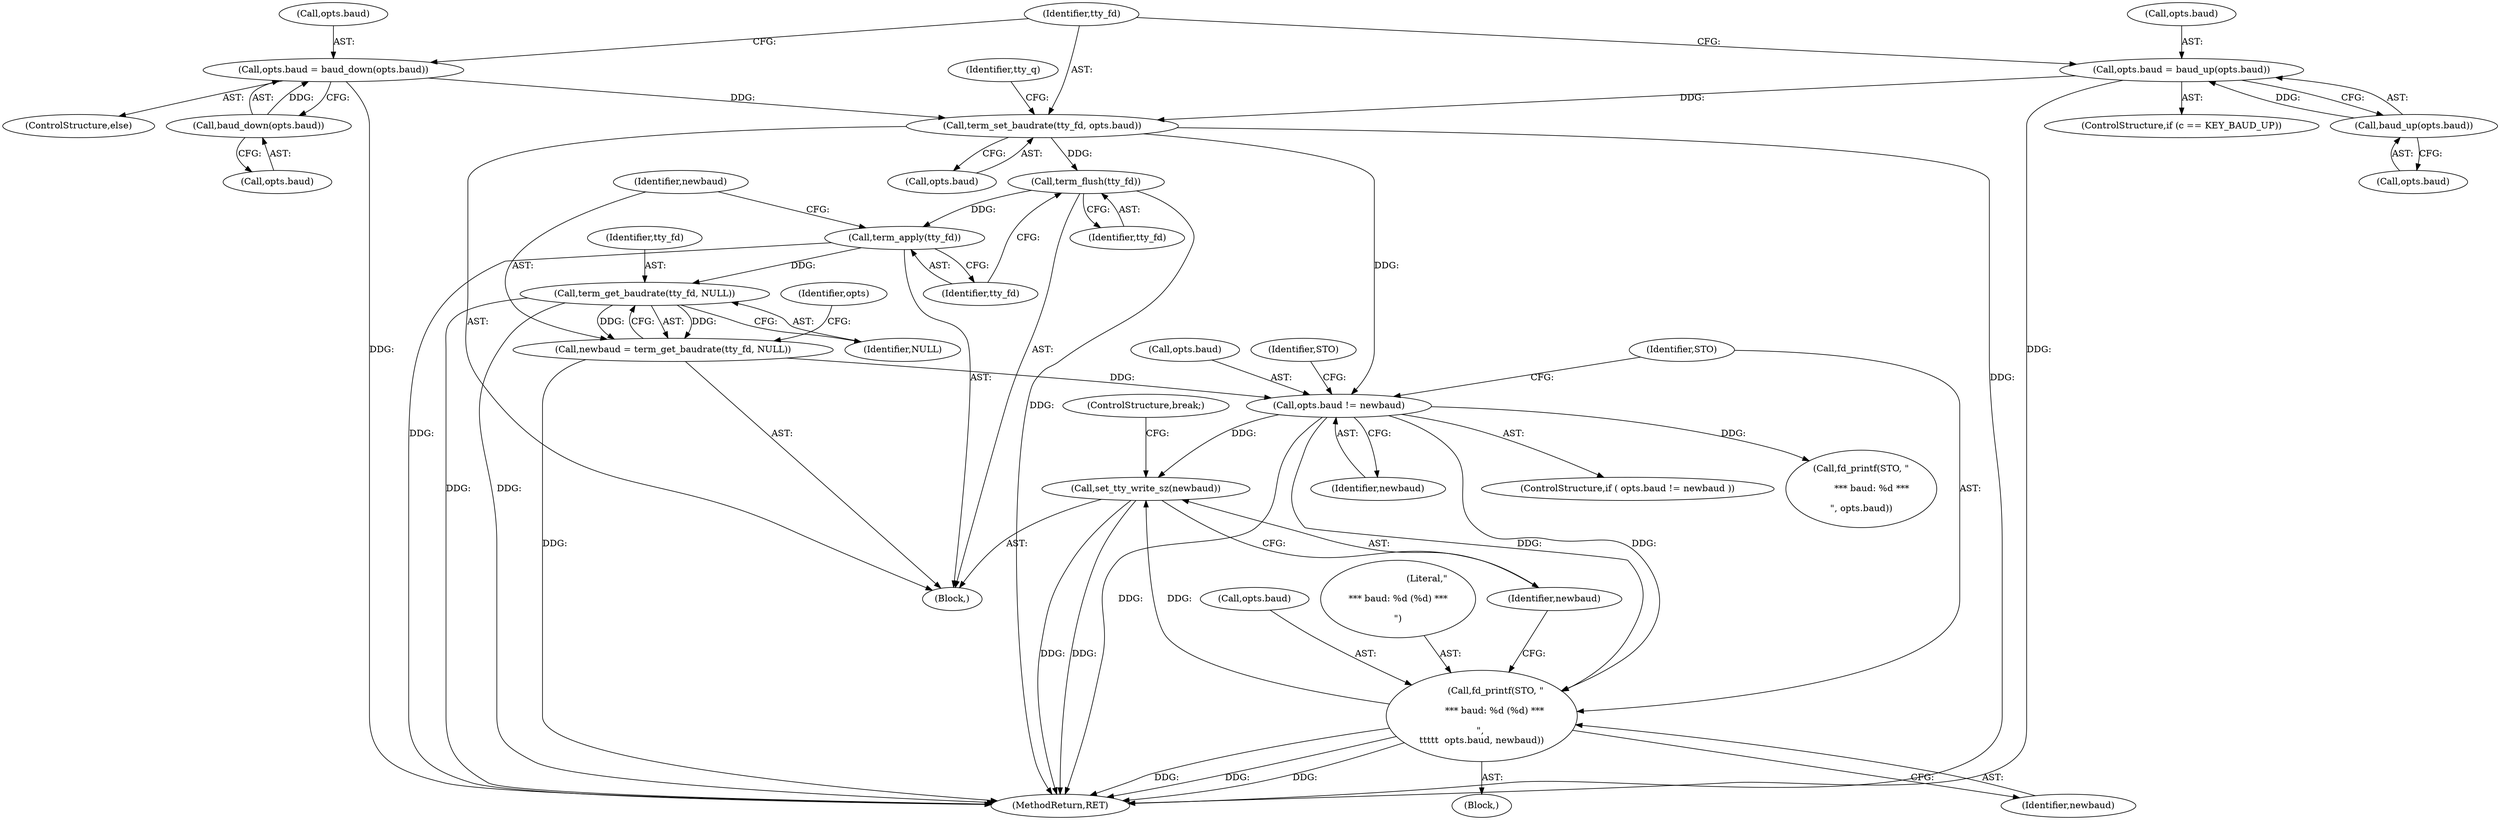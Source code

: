 digraph "0_picocom_1ebc60b20fbe9a02436d5cbbf8951714e749ddb1@API" {
"1000241" [label="(Call,set_tty_write_sz(newbaud))"];
"1000226" [label="(Call,fd_printf(STO, \"\r\n*** baud: %d (%d) ***\r\n\", \n\t\t\t\t\t  opts.baud, newbaud))"];
"1000220" [label="(Call,opts.baud != newbaud)"];
"1000200" [label="(Call,term_set_baudrate(tty_fd, opts.baud))"];
"1000183" [label="(Call,opts.baud = baud_up(opts.baud))"];
"1000187" [label="(Call,baud_up(opts.baud))"];
"1000192" [label="(Call,opts.baud = baud_down(opts.baud))"];
"1000196" [label="(Call,baud_down(opts.baud))"];
"1000214" [label="(Call,newbaud = term_get_baudrate(tty_fd, NULL))"];
"1000216" [label="(Call,term_get_baudrate(tty_fd, NULL))"];
"1000212" [label="(Call,term_apply(tty_fd))"];
"1000210" [label="(Call,term_flush(tty_fd))"];
"1000191" [label="(ControlStructure,else)"];
"1000197" [label="(Call,opts.baud)"];
"1000241" [label="(Call,set_tty_write_sz(newbaud))"];
"1000243" [label="(ControlStructure,break;)"];
"1000219" [label="(ControlStructure,if ( opts.baud != newbaud ))"];
"1000242" [label="(Identifier,newbaud)"];
"1000232" [label="(Identifier,newbaud)"];
"1000229" [label="(Call,opts.baud)"];
"1000183" [label="(Call,opts.baud = baud_up(opts.baud))"];
"1000116" [label="(Block,)"];
"1000235" [label="(Call,fd_printf(STO, \"\r\n*** baud: %d ***\r\n\", opts.baud))"];
"1000179" [label="(ControlStructure,if (c == KEY_BAUD_UP))"];
"1000227" [label="(Identifier,STO)"];
"1000200" [label="(Call,term_set_baudrate(tty_fd, opts.baud))"];
"1000222" [label="(Identifier,opts)"];
"1000214" [label="(Call,newbaud = term_get_baudrate(tty_fd, NULL))"];
"1000218" [label="(Identifier,NULL)"];
"1000192" [label="(Call,opts.baud = baud_down(opts.baud))"];
"1000187" [label="(Call,baud_up(opts.baud))"];
"1000481" [label="(MethodReturn,RET)"];
"1000207" [label="(Identifier,tty_q)"];
"1000213" [label="(Identifier,tty_fd)"];
"1000225" [label="(Block,)"];
"1000224" [label="(Identifier,newbaud)"];
"1000221" [label="(Call,opts.baud)"];
"1000226" [label="(Call,fd_printf(STO, \"\r\n*** baud: %d (%d) ***\r\n\", \n\t\t\t\t\t  opts.baud, newbaud))"];
"1000210" [label="(Call,term_flush(tty_fd))"];
"1000193" [label="(Call,opts.baud)"];
"1000215" [label="(Identifier,newbaud)"];
"1000236" [label="(Identifier,STO)"];
"1000212" [label="(Call,term_apply(tty_fd))"];
"1000202" [label="(Call,opts.baud)"];
"1000217" [label="(Identifier,tty_fd)"];
"1000188" [label="(Call,opts.baud)"];
"1000216" [label="(Call,term_get_baudrate(tty_fd, NULL))"];
"1000220" [label="(Call,opts.baud != newbaud)"];
"1000201" [label="(Identifier,tty_fd)"];
"1000228" [label="(Literal,\"\r\n*** baud: %d (%d) ***\r\n\")"];
"1000184" [label="(Call,opts.baud)"];
"1000196" [label="(Call,baud_down(opts.baud))"];
"1000211" [label="(Identifier,tty_fd)"];
"1000241" -> "1000116"  [label="AST: "];
"1000241" -> "1000242"  [label="CFG: "];
"1000242" -> "1000241"  [label="AST: "];
"1000243" -> "1000241"  [label="CFG: "];
"1000241" -> "1000481"  [label="DDG: "];
"1000241" -> "1000481"  [label="DDG: "];
"1000226" -> "1000241"  [label="DDG: "];
"1000220" -> "1000241"  [label="DDG: "];
"1000226" -> "1000225"  [label="AST: "];
"1000226" -> "1000232"  [label="CFG: "];
"1000227" -> "1000226"  [label="AST: "];
"1000228" -> "1000226"  [label="AST: "];
"1000229" -> "1000226"  [label="AST: "];
"1000232" -> "1000226"  [label="AST: "];
"1000242" -> "1000226"  [label="CFG: "];
"1000226" -> "1000481"  [label="DDG: "];
"1000226" -> "1000481"  [label="DDG: "];
"1000226" -> "1000481"  [label="DDG: "];
"1000220" -> "1000226"  [label="DDG: "];
"1000220" -> "1000226"  [label="DDG: "];
"1000220" -> "1000219"  [label="AST: "];
"1000220" -> "1000224"  [label="CFG: "];
"1000221" -> "1000220"  [label="AST: "];
"1000224" -> "1000220"  [label="AST: "];
"1000227" -> "1000220"  [label="CFG: "];
"1000236" -> "1000220"  [label="CFG: "];
"1000220" -> "1000481"  [label="DDG: "];
"1000200" -> "1000220"  [label="DDG: "];
"1000214" -> "1000220"  [label="DDG: "];
"1000220" -> "1000235"  [label="DDG: "];
"1000200" -> "1000116"  [label="AST: "];
"1000200" -> "1000202"  [label="CFG: "];
"1000201" -> "1000200"  [label="AST: "];
"1000202" -> "1000200"  [label="AST: "];
"1000207" -> "1000200"  [label="CFG: "];
"1000200" -> "1000481"  [label="DDG: "];
"1000183" -> "1000200"  [label="DDG: "];
"1000192" -> "1000200"  [label="DDG: "];
"1000200" -> "1000210"  [label="DDG: "];
"1000183" -> "1000179"  [label="AST: "];
"1000183" -> "1000187"  [label="CFG: "];
"1000184" -> "1000183"  [label="AST: "];
"1000187" -> "1000183"  [label="AST: "];
"1000201" -> "1000183"  [label="CFG: "];
"1000183" -> "1000481"  [label="DDG: "];
"1000187" -> "1000183"  [label="DDG: "];
"1000187" -> "1000188"  [label="CFG: "];
"1000188" -> "1000187"  [label="AST: "];
"1000192" -> "1000191"  [label="AST: "];
"1000192" -> "1000196"  [label="CFG: "];
"1000193" -> "1000192"  [label="AST: "];
"1000196" -> "1000192"  [label="AST: "];
"1000201" -> "1000192"  [label="CFG: "];
"1000192" -> "1000481"  [label="DDG: "];
"1000196" -> "1000192"  [label="DDG: "];
"1000196" -> "1000197"  [label="CFG: "];
"1000197" -> "1000196"  [label="AST: "];
"1000214" -> "1000116"  [label="AST: "];
"1000214" -> "1000216"  [label="CFG: "];
"1000215" -> "1000214"  [label="AST: "];
"1000216" -> "1000214"  [label="AST: "];
"1000222" -> "1000214"  [label="CFG: "];
"1000214" -> "1000481"  [label="DDG: "];
"1000216" -> "1000214"  [label="DDG: "];
"1000216" -> "1000214"  [label="DDG: "];
"1000216" -> "1000218"  [label="CFG: "];
"1000217" -> "1000216"  [label="AST: "];
"1000218" -> "1000216"  [label="AST: "];
"1000216" -> "1000481"  [label="DDG: "];
"1000216" -> "1000481"  [label="DDG: "];
"1000212" -> "1000216"  [label="DDG: "];
"1000212" -> "1000116"  [label="AST: "];
"1000212" -> "1000213"  [label="CFG: "];
"1000213" -> "1000212"  [label="AST: "];
"1000215" -> "1000212"  [label="CFG: "];
"1000212" -> "1000481"  [label="DDG: "];
"1000210" -> "1000212"  [label="DDG: "];
"1000210" -> "1000116"  [label="AST: "];
"1000210" -> "1000211"  [label="CFG: "];
"1000211" -> "1000210"  [label="AST: "];
"1000213" -> "1000210"  [label="CFG: "];
"1000210" -> "1000481"  [label="DDG: "];
}
